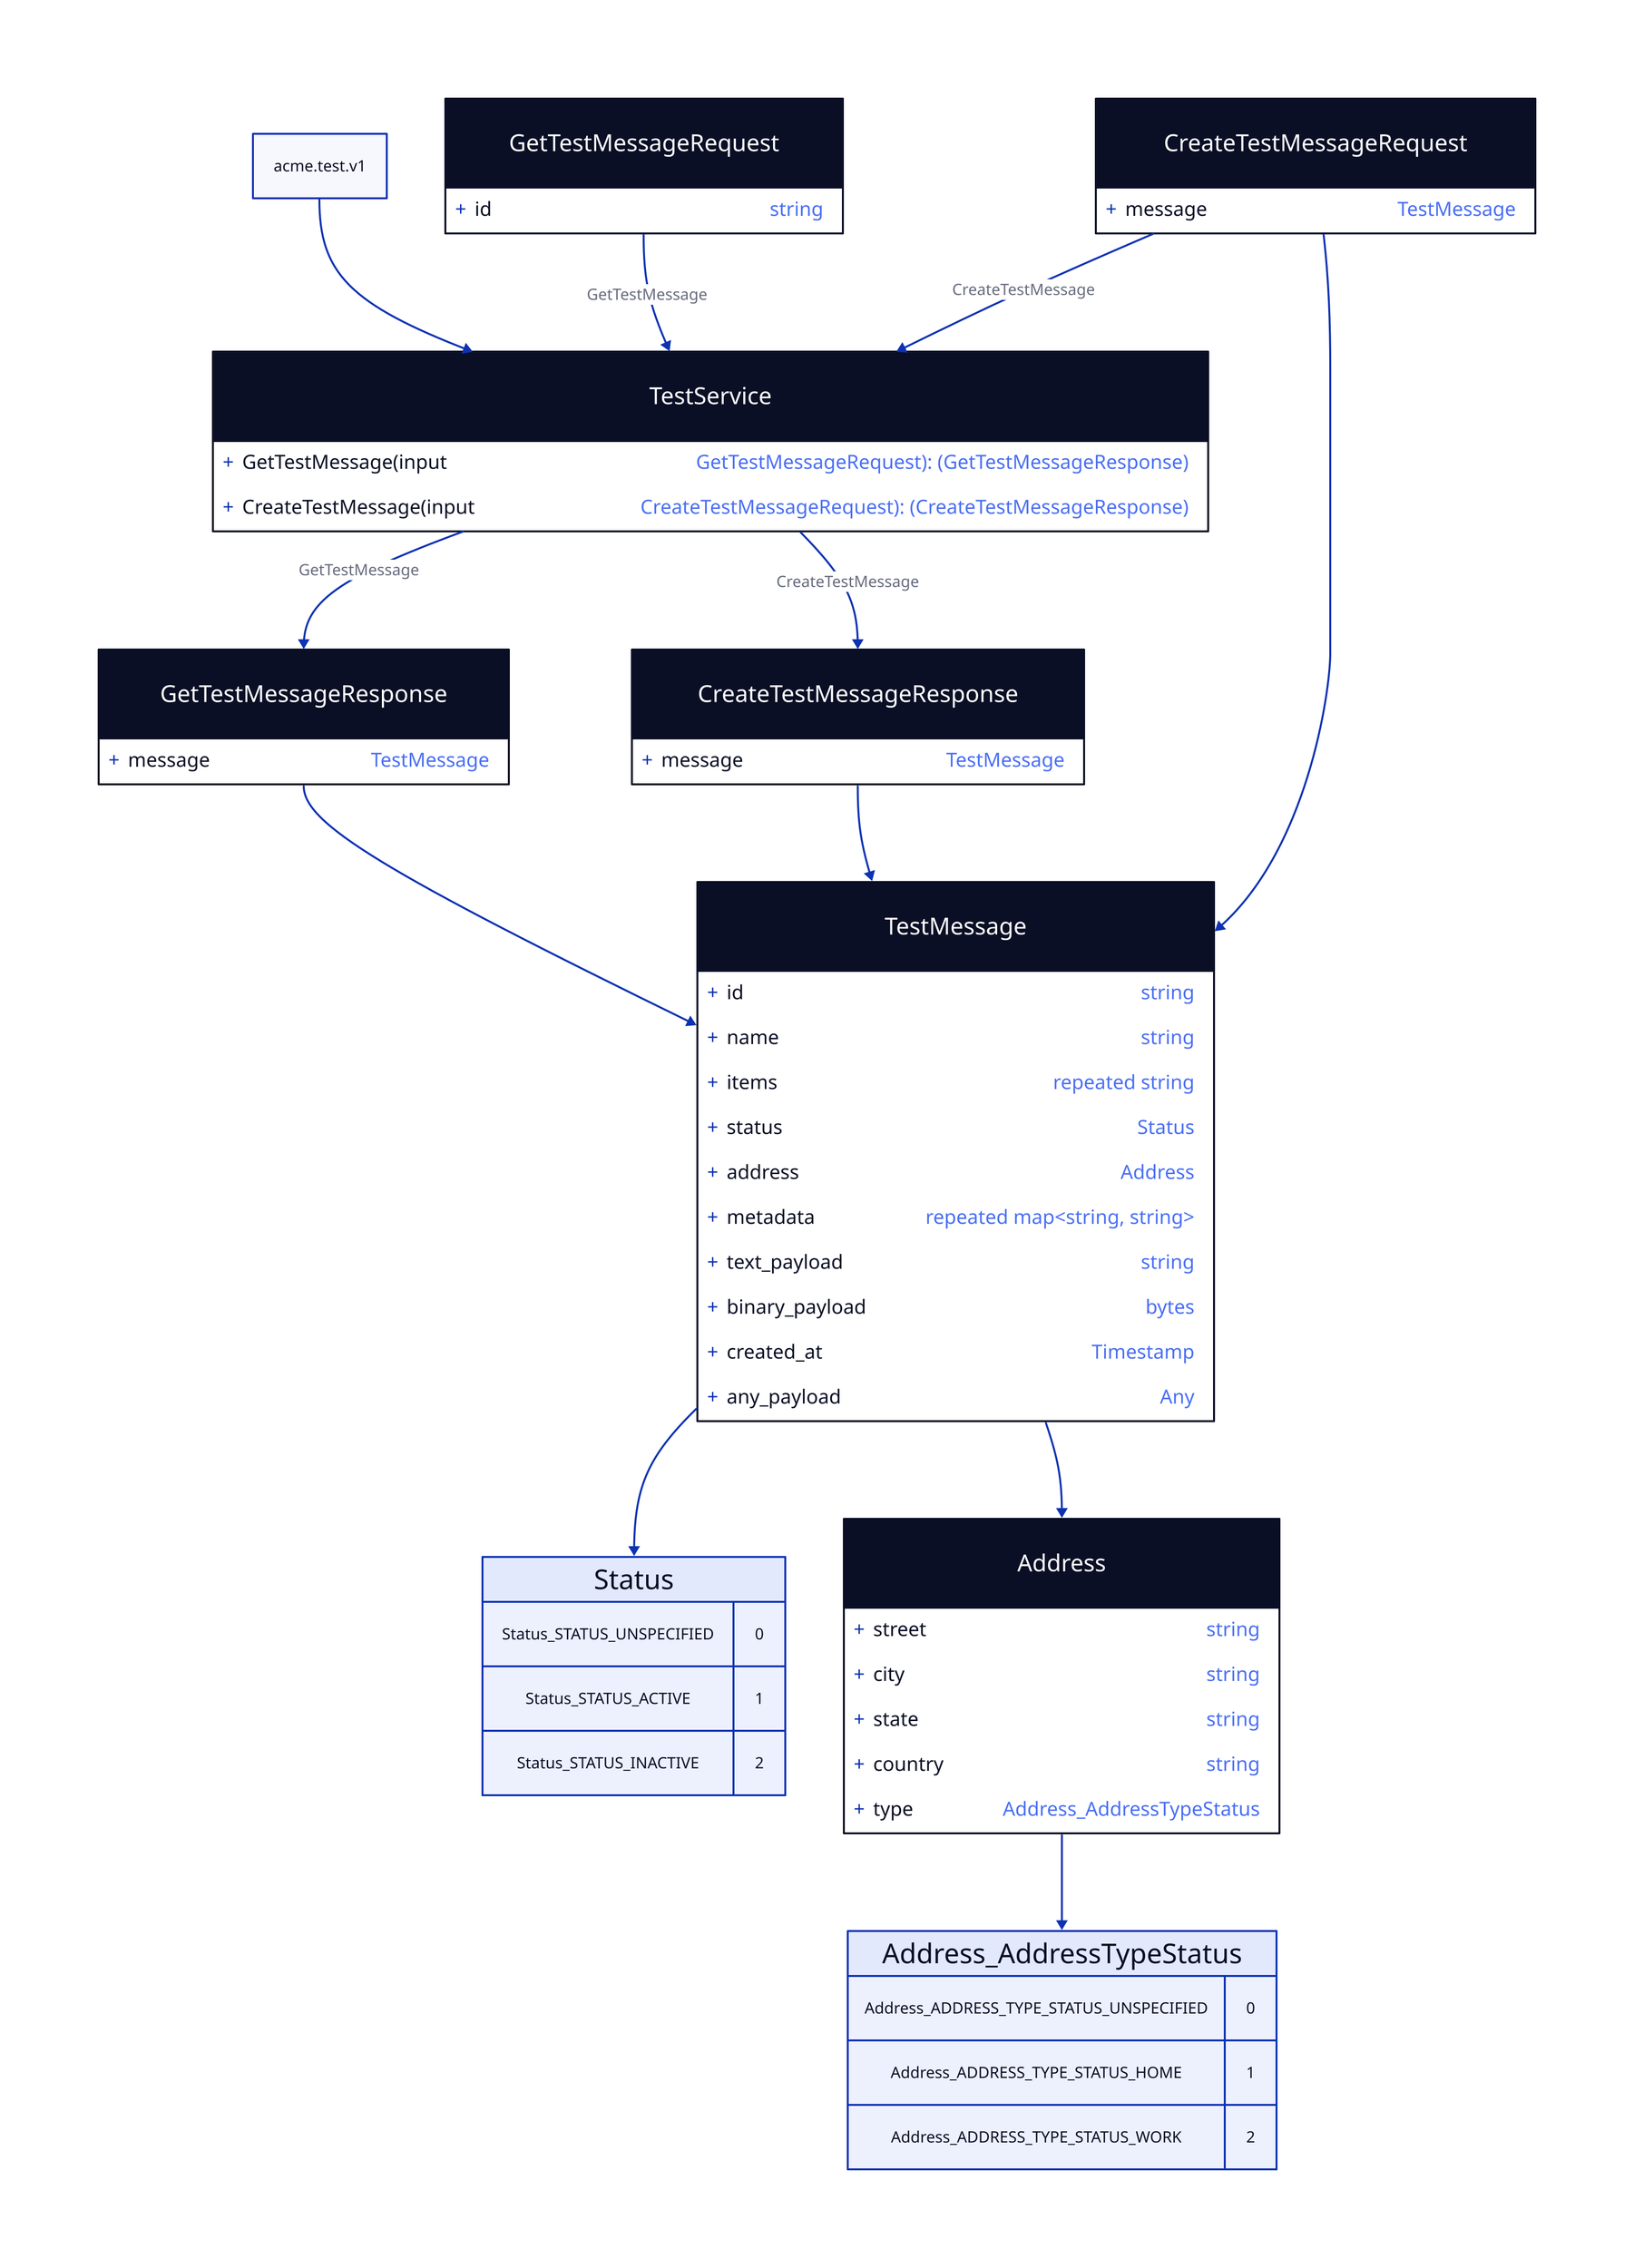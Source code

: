 
# Package - acme.test.v1
# Service - TestService
TestService: {
  shape: class
	+GetTestMessage(input: GetTestMessageRequest): (GetTestMessageResponse)
	+CreateTestMessage(input: CreateTestMessageRequest): (CreateTestMessageResponse)
}

# Edges from package to service
"acme.test.v1" -> TestService
# Edges from service to RPC types
TestService <- GetTestMessageRequest: GetTestMessage
TestService -> GetTestMessageResponse: GetTestMessage
# Edges from service to RPC types
TestService <- CreateTestMessageRequest: CreateTestMessage
TestService -> CreateTestMessageResponse: CreateTestMessage

# Class - Address
Address: {
  shape: class
  street: string
  city: string
  state: string
  country: string
  type: Address_AddressTypeStatus
}

  
# Enum - Address_AddressTypeStatus
Address_AddressTypeStatus: {
  grid-columns: 2
  grid-gap: 0
  Address_ADDRESS_TYPE_STATUS_UNSPECIFIED
  Address_ADDRESS_TYPE_STATUS_HOME
  Address_ADDRESS_TYPE_STATUS_WORK
  0
  1
  2
}

Address -> Address_AddressTypeStatus

# Class - TestMessage
TestMessage: {
  shape: class
  id: string
  name: string
  items: repeated string
  status: Status
  address: Address
  metadata: repeated map<string, string>
  text_payload: string
  binary_payload: bytes
  created_at: Timestamp
  any_payload: Any
}

TestMessage -> Status
TestMessage -> Address

# Class - GetTestMessageRequest
GetTestMessageRequest: {
  shape: class
  id: string
}


# Class - GetTestMessageResponse
GetTestMessageResponse: {
  shape: class
  message: TestMessage
}

GetTestMessageResponse -> TestMessage

# Class - CreateTestMessageRequest
CreateTestMessageRequest: {
  shape: class
  message: TestMessage
}

CreateTestMessageRequest -> TestMessage

# Class - CreateTestMessageResponse
CreateTestMessageResponse: {
  shape: class
  message: TestMessage
}

CreateTestMessageResponse -> TestMessage




  
# Enum - Status
Status: {
  grid-columns: 2
  grid-gap: 0
  Status_STATUS_UNSPECIFIED
  Status_STATUS_ACTIVE
  Status_STATUS_INACTIVE
  0
  1
  2
}


